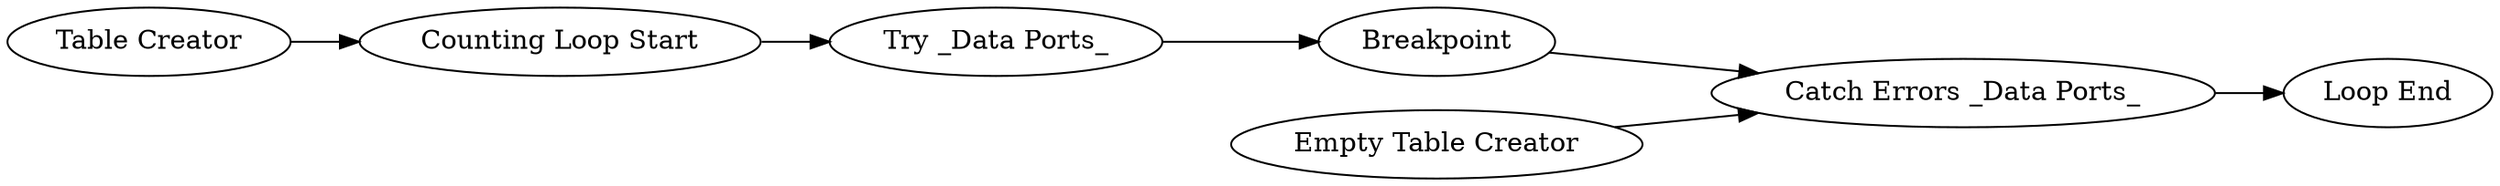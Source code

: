 digraph {
	1 [label="Table Creator"]
	6 [label=Breakpoint]
	8 [label="Try _Data Ports_"]
	9 [label="Catch Errors _Data Ports_"]
	10 [label="Empty Table Creator"]
	11 [label="Counting Loop Start"]
	12 [label="Loop End"]
	1 -> 11
	6 -> 9
	8 -> 6
	9 -> 12
	10 -> 9
	11 -> 8
	rankdir=LR
}
